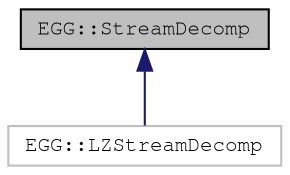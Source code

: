 digraph "EGG::StreamDecomp"
{
 // LATEX_PDF_SIZE
  edge [fontname="FreeMono",fontsize="10",labelfontname="FreeMono",labelfontsize="10"];
  node [fontname="FreeMono",fontsize="10",shape=record];
  Node1 [label="EGG::StreamDecomp",height=0.2,width=0.4,color="black", fillcolor="grey75", style="filled", fontcolor="black",tooltip="Interface for streamed decompression."];
  Node1 -> Node2 [dir="back",color="midnightblue",fontsize="10",style="solid",fontname="FreeMono"];
  Node2 [label="EGG::LZStreamDecomp",height=0.2,width=0.4,color="grey75", fillcolor="white", style="filled",URL="$class_e_g_g_1_1_l_z_stream_decomp.html",tooltip=" "];
}
